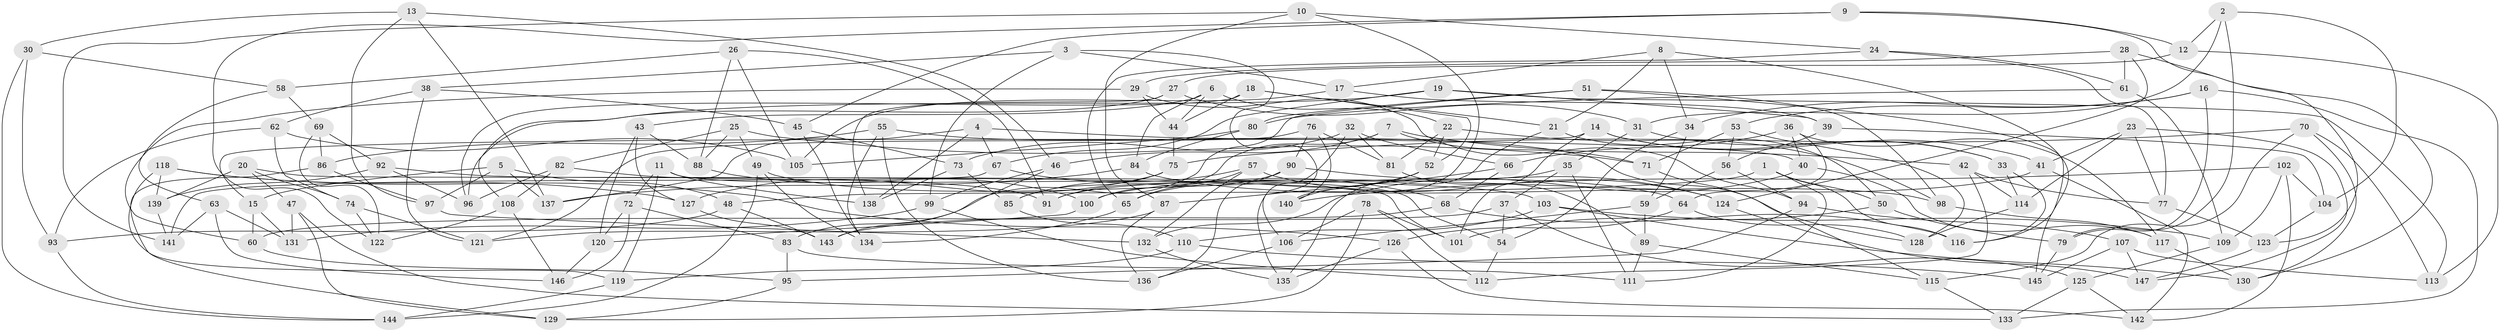 // Generated by graph-tools (version 1.1) at 2025/11/02/27/25 16:11:44]
// undirected, 147 vertices, 294 edges
graph export_dot {
graph [start="1"]
  node [color=gray90,style=filled];
  1;
  2;
  3;
  4;
  5;
  6;
  7;
  8;
  9;
  10;
  11;
  12;
  13;
  14;
  15;
  16;
  17;
  18;
  19;
  20;
  21;
  22;
  23;
  24;
  25;
  26;
  27;
  28;
  29;
  30;
  31;
  32;
  33;
  34;
  35;
  36;
  37;
  38;
  39;
  40;
  41;
  42;
  43;
  44;
  45;
  46;
  47;
  48;
  49;
  50;
  51;
  52;
  53;
  54;
  55;
  56;
  57;
  58;
  59;
  60;
  61;
  62;
  63;
  64;
  65;
  66;
  67;
  68;
  69;
  70;
  71;
  72;
  73;
  74;
  75;
  76;
  77;
  78;
  79;
  80;
  81;
  82;
  83;
  84;
  85;
  86;
  87;
  88;
  89;
  90;
  91;
  92;
  93;
  94;
  95;
  96;
  97;
  98;
  99;
  100;
  101;
  102;
  103;
  104;
  105;
  106;
  107;
  108;
  109;
  110;
  111;
  112;
  113;
  114;
  115;
  116;
  117;
  118;
  119;
  120;
  121;
  122;
  123;
  124;
  125;
  126;
  127;
  128;
  129;
  130;
  131;
  132;
  133;
  134;
  135;
  136;
  137;
  138;
  139;
  140;
  141;
  142;
  143;
  144;
  145;
  146;
  147;
  1 -- 116;
  1 -- 48;
  1 -- 50;
  1 -- 111;
  2 -- 12;
  2 -- 104;
  2 -- 79;
  2 -- 31;
  3 -- 99;
  3 -- 106;
  3 -- 17;
  3 -- 38;
  4 -- 137;
  4 -- 67;
  4 -- 138;
  4 -- 40;
  5 -- 97;
  5 -- 137;
  5 -- 48;
  5 -- 15;
  6 -- 44;
  6 -- 43;
  6 -- 84;
  6 -- 22;
  7 -- 71;
  7 -- 100;
  7 -- 46;
  7 -- 42;
  8 -- 21;
  8 -- 17;
  8 -- 34;
  8 -- 116;
  9 -- 12;
  9 -- 122;
  9 -- 123;
  9 -- 45;
  10 -- 141;
  10 -- 140;
  10 -- 24;
  10 -- 87;
  11 -- 54;
  11 -- 138;
  11 -- 119;
  11 -- 72;
  12 -- 113;
  12 -- 27;
  13 -- 137;
  13 -- 97;
  13 -- 46;
  13 -- 30;
  14 -- 101;
  14 -- 15;
  14 -- 41;
  14 -- 33;
  15 -- 131;
  15 -- 60;
  16 -- 34;
  16 -- 53;
  16 -- 133;
  16 -- 79;
  17 -- 39;
  17 -- 105;
  18 -- 44;
  18 -- 52;
  18 -- 21;
  18 -- 96;
  19 -- 113;
  19 -- 67;
  19 -- 39;
  19 -- 96;
  20 -- 74;
  20 -- 101;
  20 -- 47;
  20 -- 139;
  21 -- 135;
  21 -- 50;
  22 -- 52;
  22 -- 98;
  22 -- 81;
  23 -- 147;
  23 -- 41;
  23 -- 114;
  23 -- 77;
  24 -- 77;
  24 -- 65;
  24 -- 61;
  25 -- 71;
  25 -- 82;
  25 -- 49;
  25 -- 88;
  26 -- 88;
  26 -- 105;
  26 -- 91;
  26 -- 58;
  27 -- 31;
  27 -- 108;
  27 -- 138;
  28 -- 130;
  28 -- 61;
  28 -- 29;
  28 -- 124;
  29 -- 44;
  29 -- 60;
  29 -- 94;
  30 -- 58;
  30 -- 144;
  30 -- 93;
  31 -- 33;
  31 -- 35;
  32 -- 73;
  32 -- 66;
  32 -- 135;
  32 -- 81;
  33 -- 116;
  33 -- 114;
  34 -- 59;
  34 -- 54;
  35 -- 111;
  35 -- 37;
  35 -- 91;
  36 -- 117;
  36 -- 66;
  36 -- 64;
  36 -- 40;
  37 -- 125;
  37 -- 60;
  37 -- 54;
  38 -- 45;
  38 -- 62;
  38 -- 121;
  39 -- 56;
  39 -- 104;
  40 -- 117;
  40 -- 132;
  41 -- 100;
  41 -- 142;
  42 -- 112;
  42 -- 114;
  42 -- 77;
  43 -- 127;
  43 -- 88;
  43 -- 120;
  44 -- 75;
  45 -- 134;
  45 -- 73;
  46 -- 99;
  46 -- 143;
  47 -- 133;
  47 -- 129;
  47 -- 131;
  48 -- 93;
  48 -- 143;
  49 -- 134;
  49 -- 64;
  49 -- 144;
  50 -- 79;
  50 -- 101;
  51 -- 145;
  51 -- 80;
  51 -- 98;
  51 -- 83;
  52 -- 65;
  52 -- 140;
  53 -- 56;
  53 -- 128;
  53 -- 71;
  54 -- 112;
  55 -- 134;
  55 -- 136;
  55 -- 86;
  55 -- 128;
  56 -- 94;
  56 -- 59;
  57 -- 124;
  57 -- 85;
  57 -- 65;
  57 -- 132;
  58 -- 63;
  58 -- 69;
  59 -- 89;
  59 -- 106;
  60 -- 95;
  61 -- 109;
  61 -- 80;
  62 -- 105;
  62 -- 74;
  62 -- 93;
  63 -- 146;
  63 -- 141;
  63 -- 131;
  64 -- 128;
  64 -- 126;
  65 -- 134;
  66 -- 87;
  66 -- 68;
  67 -- 68;
  67 -- 141;
  68 -- 143;
  68 -- 116;
  69 -- 92;
  69 -- 86;
  69 -- 122;
  70 -- 115;
  70 -- 75;
  70 -- 130;
  70 -- 113;
  71 -- 115;
  72 -- 146;
  72 -- 83;
  72 -- 120;
  73 -- 85;
  73 -- 138;
  74 -- 122;
  74 -- 121;
  75 -- 85;
  75 -- 127;
  76 -- 81;
  76 -- 121;
  76 -- 90;
  76 -- 140;
  77 -- 123;
  78 -- 106;
  78 -- 101;
  78 -- 129;
  78 -- 112;
  79 -- 145;
  80 -- 105;
  80 -- 84;
  81 -- 89;
  82 -- 91;
  82 -- 108;
  82 -- 96;
  83 -- 111;
  83 -- 95;
  84 -- 98;
  84 -- 137;
  85 -- 110;
  86 -- 97;
  86 -- 129;
  87 -- 136;
  87 -- 121;
  88 -- 100;
  89 -- 115;
  89 -- 111;
  90 -- 91;
  90 -- 136;
  90 -- 124;
  92 -- 96;
  92 -- 103;
  92 -- 139;
  93 -- 144;
  94 -- 107;
  94 -- 95;
  95 -- 129;
  97 -- 132;
  98 -- 117;
  99 -- 112;
  99 -- 131;
  100 -- 120;
  102 -- 104;
  102 -- 140;
  102 -- 142;
  102 -- 109;
  103 -- 130;
  103 -- 109;
  103 -- 110;
  104 -- 123;
  106 -- 136;
  107 -- 145;
  107 -- 147;
  107 -- 113;
  108 -- 146;
  108 -- 122;
  109 -- 125;
  110 -- 145;
  110 -- 119;
  114 -- 128;
  115 -- 133;
  117 -- 130;
  118 -- 139;
  118 -- 127;
  118 -- 119;
  118 -- 126;
  119 -- 144;
  120 -- 146;
  123 -- 147;
  124 -- 147;
  125 -- 142;
  125 -- 133;
  126 -- 135;
  126 -- 142;
  127 -- 143;
  132 -- 135;
  139 -- 141;
}
